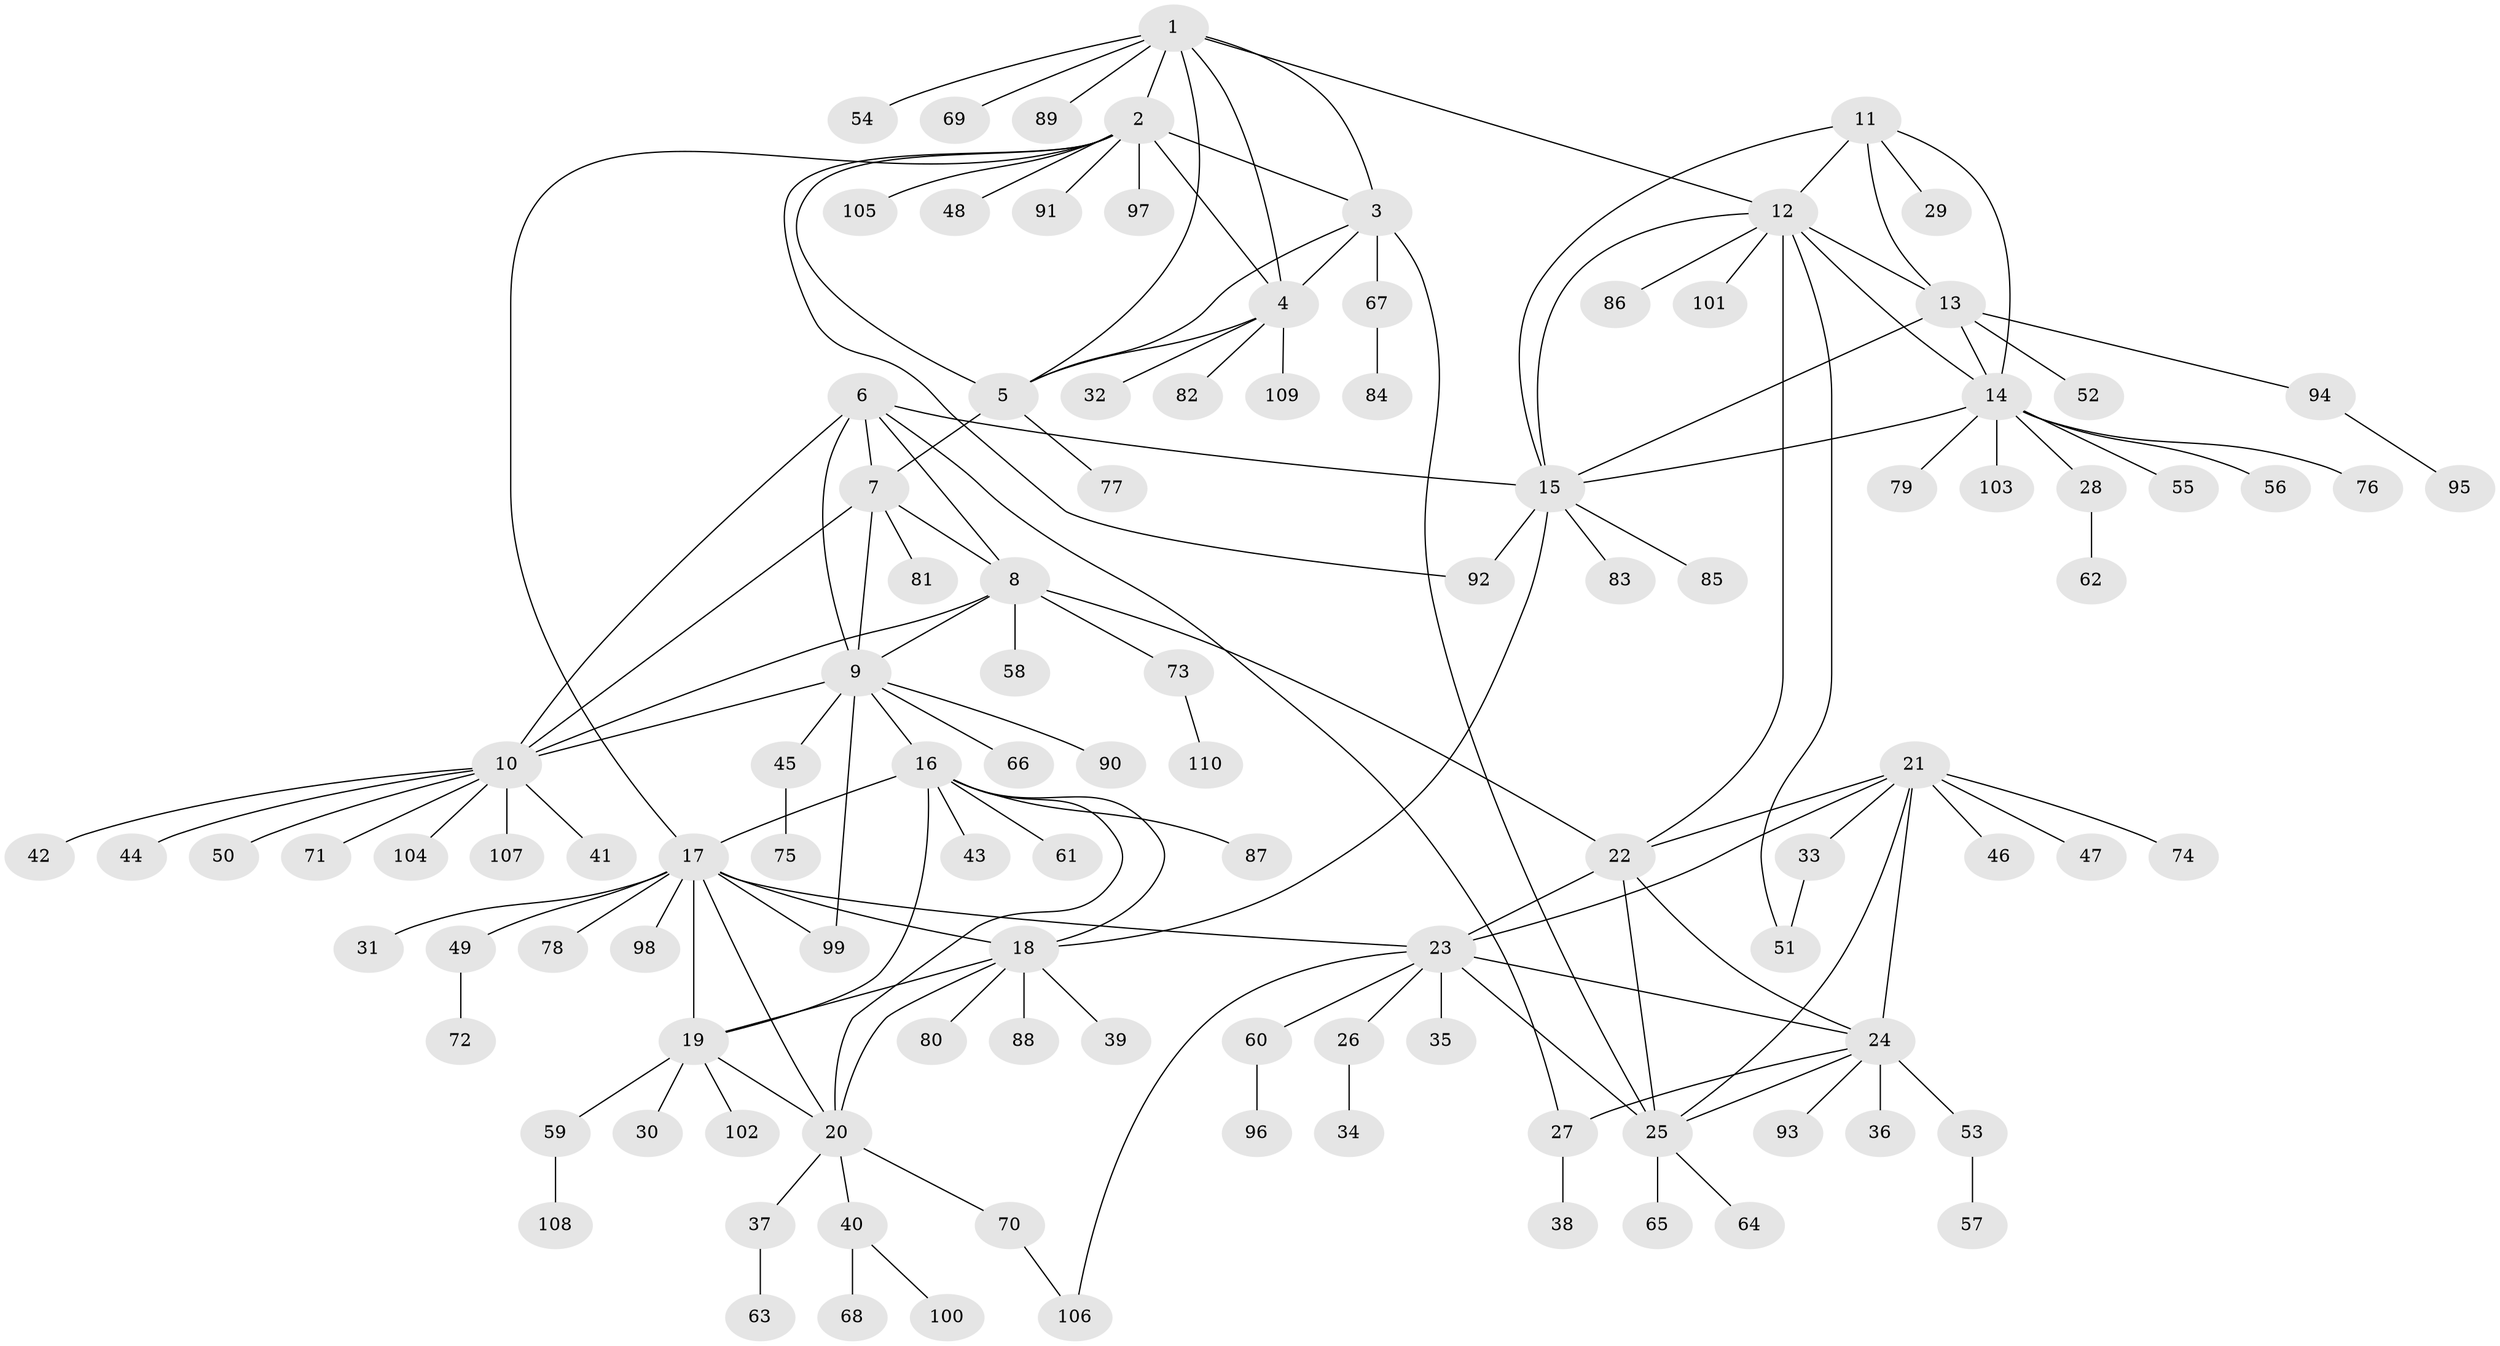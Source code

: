 // Generated by graph-tools (version 1.1) at 2025/15/03/09/25 04:15:56]
// undirected, 110 vertices, 150 edges
graph export_dot {
graph [start="1"]
  node [color=gray90,style=filled];
  1;
  2;
  3;
  4;
  5;
  6;
  7;
  8;
  9;
  10;
  11;
  12;
  13;
  14;
  15;
  16;
  17;
  18;
  19;
  20;
  21;
  22;
  23;
  24;
  25;
  26;
  27;
  28;
  29;
  30;
  31;
  32;
  33;
  34;
  35;
  36;
  37;
  38;
  39;
  40;
  41;
  42;
  43;
  44;
  45;
  46;
  47;
  48;
  49;
  50;
  51;
  52;
  53;
  54;
  55;
  56;
  57;
  58;
  59;
  60;
  61;
  62;
  63;
  64;
  65;
  66;
  67;
  68;
  69;
  70;
  71;
  72;
  73;
  74;
  75;
  76;
  77;
  78;
  79;
  80;
  81;
  82;
  83;
  84;
  85;
  86;
  87;
  88;
  89;
  90;
  91;
  92;
  93;
  94;
  95;
  96;
  97;
  98;
  99;
  100;
  101;
  102;
  103;
  104;
  105;
  106;
  107;
  108;
  109;
  110;
  1 -- 2;
  1 -- 3;
  1 -- 4;
  1 -- 5;
  1 -- 12;
  1 -- 54;
  1 -- 69;
  1 -- 89;
  2 -- 3;
  2 -- 4;
  2 -- 5;
  2 -- 17;
  2 -- 48;
  2 -- 91;
  2 -- 92;
  2 -- 97;
  2 -- 105;
  3 -- 4;
  3 -- 5;
  3 -- 25;
  3 -- 67;
  4 -- 5;
  4 -- 32;
  4 -- 82;
  4 -- 109;
  5 -- 7;
  5 -- 77;
  6 -- 7;
  6 -- 8;
  6 -- 9;
  6 -- 10;
  6 -- 15;
  6 -- 27;
  7 -- 8;
  7 -- 9;
  7 -- 10;
  7 -- 81;
  8 -- 9;
  8 -- 10;
  8 -- 22;
  8 -- 58;
  8 -- 73;
  9 -- 10;
  9 -- 16;
  9 -- 45;
  9 -- 66;
  9 -- 90;
  9 -- 99;
  10 -- 41;
  10 -- 42;
  10 -- 44;
  10 -- 50;
  10 -- 71;
  10 -- 104;
  10 -- 107;
  11 -- 12;
  11 -- 13;
  11 -- 14;
  11 -- 15;
  11 -- 29;
  12 -- 13;
  12 -- 14;
  12 -- 15;
  12 -- 22;
  12 -- 51;
  12 -- 86;
  12 -- 101;
  13 -- 14;
  13 -- 15;
  13 -- 52;
  13 -- 94;
  14 -- 15;
  14 -- 28;
  14 -- 55;
  14 -- 56;
  14 -- 76;
  14 -- 79;
  14 -- 103;
  15 -- 18;
  15 -- 83;
  15 -- 85;
  15 -- 92;
  16 -- 17;
  16 -- 18;
  16 -- 19;
  16 -- 20;
  16 -- 43;
  16 -- 61;
  16 -- 87;
  17 -- 18;
  17 -- 19;
  17 -- 20;
  17 -- 23;
  17 -- 31;
  17 -- 49;
  17 -- 78;
  17 -- 98;
  17 -- 99;
  18 -- 19;
  18 -- 20;
  18 -- 39;
  18 -- 80;
  18 -- 88;
  19 -- 20;
  19 -- 30;
  19 -- 59;
  19 -- 102;
  20 -- 37;
  20 -- 40;
  20 -- 70;
  21 -- 22;
  21 -- 23;
  21 -- 24;
  21 -- 25;
  21 -- 33;
  21 -- 46;
  21 -- 47;
  21 -- 74;
  22 -- 23;
  22 -- 24;
  22 -- 25;
  23 -- 24;
  23 -- 25;
  23 -- 26;
  23 -- 35;
  23 -- 60;
  23 -- 106;
  24 -- 25;
  24 -- 27;
  24 -- 36;
  24 -- 53;
  24 -- 93;
  25 -- 64;
  25 -- 65;
  26 -- 34;
  27 -- 38;
  28 -- 62;
  33 -- 51;
  37 -- 63;
  40 -- 68;
  40 -- 100;
  45 -- 75;
  49 -- 72;
  53 -- 57;
  59 -- 108;
  60 -- 96;
  67 -- 84;
  70 -- 106;
  73 -- 110;
  94 -- 95;
}
